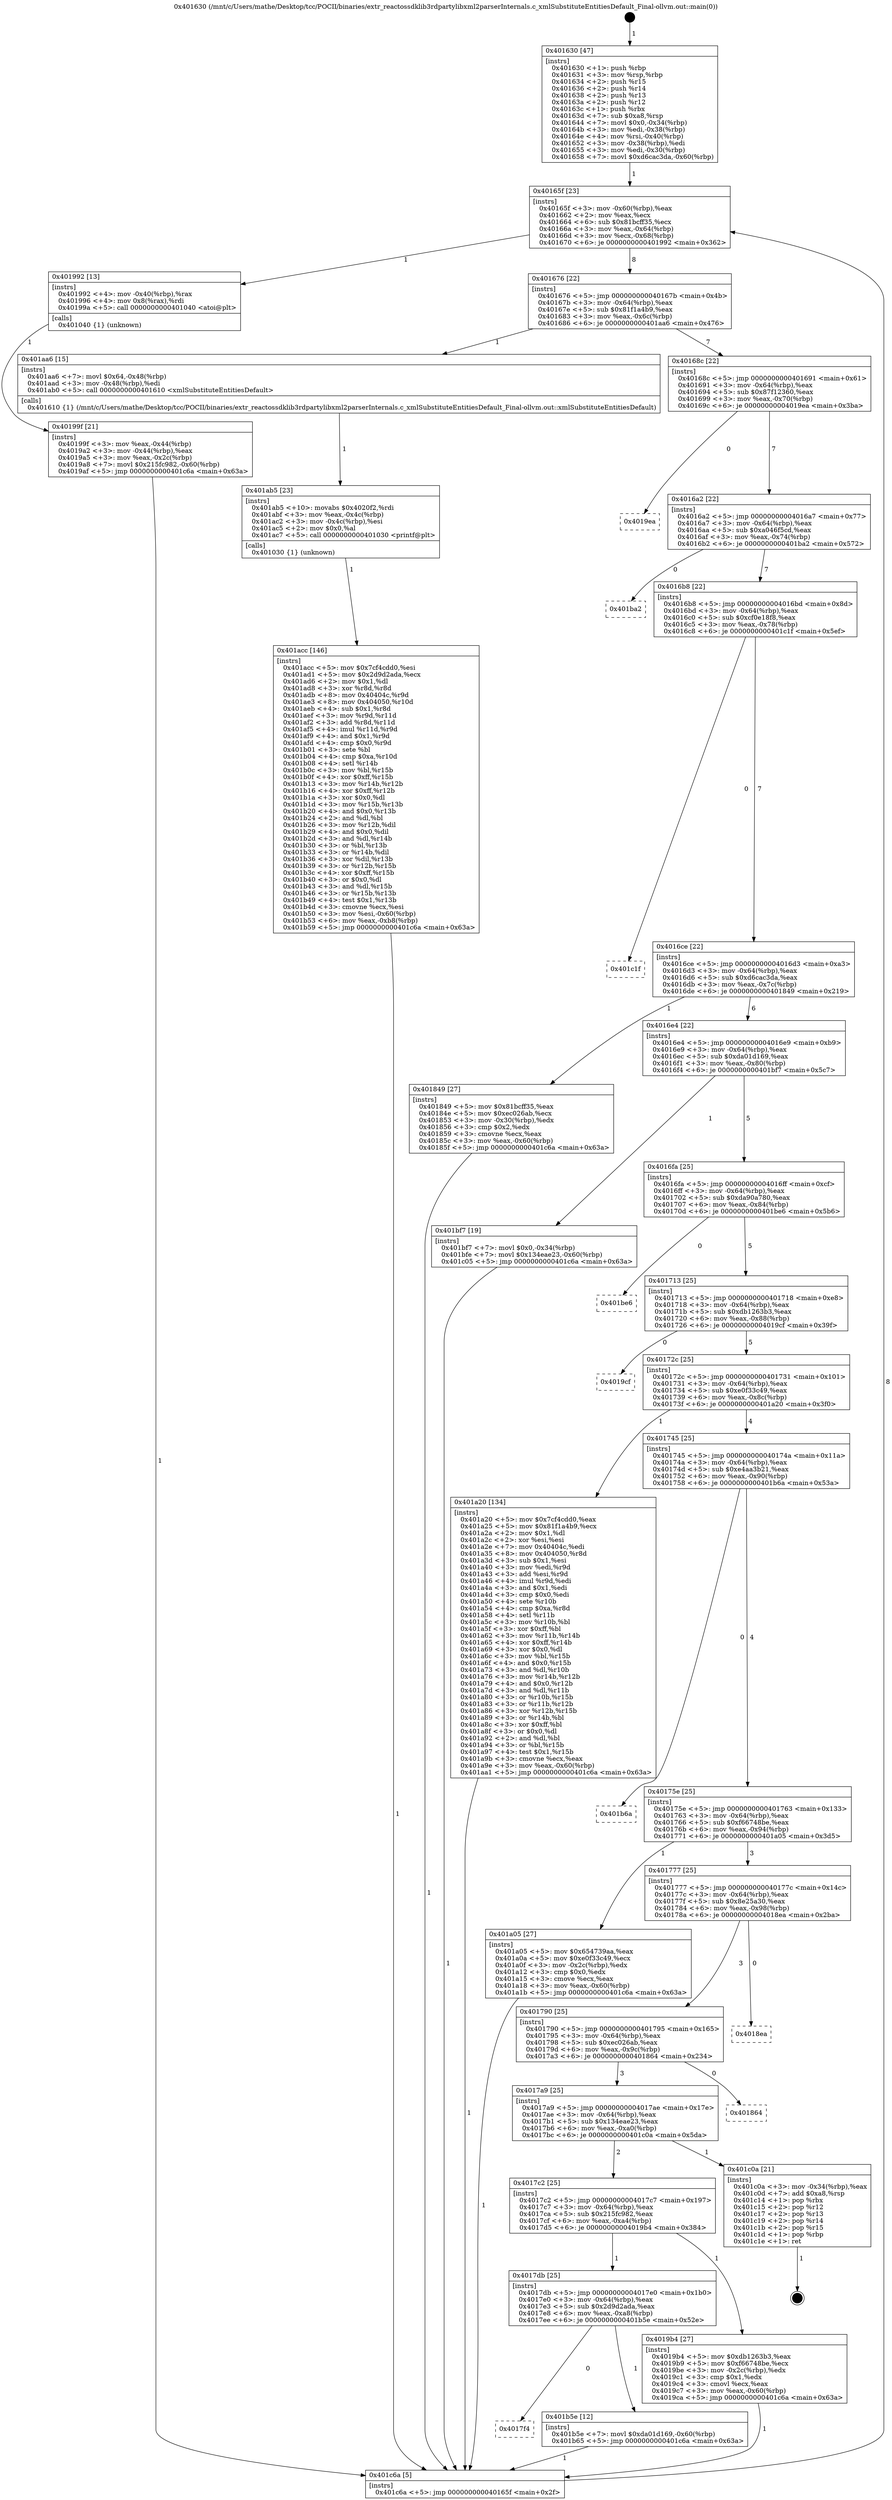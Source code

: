 digraph "0x401630" {
  label = "0x401630 (/mnt/c/Users/mathe/Desktop/tcc/POCII/binaries/extr_reactossdklib3rdpartylibxml2parserInternals.c_xmlSubstituteEntitiesDefault_Final-ollvm.out::main(0))"
  labelloc = "t"
  node[shape=record]

  Entry [label="",width=0.3,height=0.3,shape=circle,fillcolor=black,style=filled]
  "0x40165f" [label="{
     0x40165f [23]\l
     | [instrs]\l
     &nbsp;&nbsp;0x40165f \<+3\>: mov -0x60(%rbp),%eax\l
     &nbsp;&nbsp;0x401662 \<+2\>: mov %eax,%ecx\l
     &nbsp;&nbsp;0x401664 \<+6\>: sub $0x81bcff35,%ecx\l
     &nbsp;&nbsp;0x40166a \<+3\>: mov %eax,-0x64(%rbp)\l
     &nbsp;&nbsp;0x40166d \<+3\>: mov %ecx,-0x68(%rbp)\l
     &nbsp;&nbsp;0x401670 \<+6\>: je 0000000000401992 \<main+0x362\>\l
  }"]
  "0x401992" [label="{
     0x401992 [13]\l
     | [instrs]\l
     &nbsp;&nbsp;0x401992 \<+4\>: mov -0x40(%rbp),%rax\l
     &nbsp;&nbsp;0x401996 \<+4\>: mov 0x8(%rax),%rdi\l
     &nbsp;&nbsp;0x40199a \<+5\>: call 0000000000401040 \<atoi@plt\>\l
     | [calls]\l
     &nbsp;&nbsp;0x401040 \{1\} (unknown)\l
  }"]
  "0x401676" [label="{
     0x401676 [22]\l
     | [instrs]\l
     &nbsp;&nbsp;0x401676 \<+5\>: jmp 000000000040167b \<main+0x4b\>\l
     &nbsp;&nbsp;0x40167b \<+3\>: mov -0x64(%rbp),%eax\l
     &nbsp;&nbsp;0x40167e \<+5\>: sub $0x81f1a4b9,%eax\l
     &nbsp;&nbsp;0x401683 \<+3\>: mov %eax,-0x6c(%rbp)\l
     &nbsp;&nbsp;0x401686 \<+6\>: je 0000000000401aa6 \<main+0x476\>\l
  }"]
  Exit [label="",width=0.3,height=0.3,shape=circle,fillcolor=black,style=filled,peripheries=2]
  "0x401aa6" [label="{
     0x401aa6 [15]\l
     | [instrs]\l
     &nbsp;&nbsp;0x401aa6 \<+7\>: movl $0x64,-0x48(%rbp)\l
     &nbsp;&nbsp;0x401aad \<+3\>: mov -0x48(%rbp),%edi\l
     &nbsp;&nbsp;0x401ab0 \<+5\>: call 0000000000401610 \<xmlSubstituteEntitiesDefault\>\l
     | [calls]\l
     &nbsp;&nbsp;0x401610 \{1\} (/mnt/c/Users/mathe/Desktop/tcc/POCII/binaries/extr_reactossdklib3rdpartylibxml2parserInternals.c_xmlSubstituteEntitiesDefault_Final-ollvm.out::xmlSubstituteEntitiesDefault)\l
  }"]
  "0x40168c" [label="{
     0x40168c [22]\l
     | [instrs]\l
     &nbsp;&nbsp;0x40168c \<+5\>: jmp 0000000000401691 \<main+0x61\>\l
     &nbsp;&nbsp;0x401691 \<+3\>: mov -0x64(%rbp),%eax\l
     &nbsp;&nbsp;0x401694 \<+5\>: sub $0x87f12360,%eax\l
     &nbsp;&nbsp;0x401699 \<+3\>: mov %eax,-0x70(%rbp)\l
     &nbsp;&nbsp;0x40169c \<+6\>: je 00000000004019ea \<main+0x3ba\>\l
  }"]
  "0x4017f4" [label="{
     0x4017f4\l
  }", style=dashed]
  "0x4019ea" [label="{
     0x4019ea\l
  }", style=dashed]
  "0x4016a2" [label="{
     0x4016a2 [22]\l
     | [instrs]\l
     &nbsp;&nbsp;0x4016a2 \<+5\>: jmp 00000000004016a7 \<main+0x77\>\l
     &nbsp;&nbsp;0x4016a7 \<+3\>: mov -0x64(%rbp),%eax\l
     &nbsp;&nbsp;0x4016aa \<+5\>: sub $0xa046f5cd,%eax\l
     &nbsp;&nbsp;0x4016af \<+3\>: mov %eax,-0x74(%rbp)\l
     &nbsp;&nbsp;0x4016b2 \<+6\>: je 0000000000401ba2 \<main+0x572\>\l
  }"]
  "0x401b5e" [label="{
     0x401b5e [12]\l
     | [instrs]\l
     &nbsp;&nbsp;0x401b5e \<+7\>: movl $0xda01d169,-0x60(%rbp)\l
     &nbsp;&nbsp;0x401b65 \<+5\>: jmp 0000000000401c6a \<main+0x63a\>\l
  }"]
  "0x401ba2" [label="{
     0x401ba2\l
  }", style=dashed]
  "0x4016b8" [label="{
     0x4016b8 [22]\l
     | [instrs]\l
     &nbsp;&nbsp;0x4016b8 \<+5\>: jmp 00000000004016bd \<main+0x8d\>\l
     &nbsp;&nbsp;0x4016bd \<+3\>: mov -0x64(%rbp),%eax\l
     &nbsp;&nbsp;0x4016c0 \<+5\>: sub $0xcf0e18f8,%eax\l
     &nbsp;&nbsp;0x4016c5 \<+3\>: mov %eax,-0x78(%rbp)\l
     &nbsp;&nbsp;0x4016c8 \<+6\>: je 0000000000401c1f \<main+0x5ef\>\l
  }"]
  "0x401acc" [label="{
     0x401acc [146]\l
     | [instrs]\l
     &nbsp;&nbsp;0x401acc \<+5\>: mov $0x7cf4cdd0,%esi\l
     &nbsp;&nbsp;0x401ad1 \<+5\>: mov $0x2d9d2ada,%ecx\l
     &nbsp;&nbsp;0x401ad6 \<+2\>: mov $0x1,%dl\l
     &nbsp;&nbsp;0x401ad8 \<+3\>: xor %r8d,%r8d\l
     &nbsp;&nbsp;0x401adb \<+8\>: mov 0x40404c,%r9d\l
     &nbsp;&nbsp;0x401ae3 \<+8\>: mov 0x404050,%r10d\l
     &nbsp;&nbsp;0x401aeb \<+4\>: sub $0x1,%r8d\l
     &nbsp;&nbsp;0x401aef \<+3\>: mov %r9d,%r11d\l
     &nbsp;&nbsp;0x401af2 \<+3\>: add %r8d,%r11d\l
     &nbsp;&nbsp;0x401af5 \<+4\>: imul %r11d,%r9d\l
     &nbsp;&nbsp;0x401af9 \<+4\>: and $0x1,%r9d\l
     &nbsp;&nbsp;0x401afd \<+4\>: cmp $0x0,%r9d\l
     &nbsp;&nbsp;0x401b01 \<+3\>: sete %bl\l
     &nbsp;&nbsp;0x401b04 \<+4\>: cmp $0xa,%r10d\l
     &nbsp;&nbsp;0x401b08 \<+4\>: setl %r14b\l
     &nbsp;&nbsp;0x401b0c \<+3\>: mov %bl,%r15b\l
     &nbsp;&nbsp;0x401b0f \<+4\>: xor $0xff,%r15b\l
     &nbsp;&nbsp;0x401b13 \<+3\>: mov %r14b,%r12b\l
     &nbsp;&nbsp;0x401b16 \<+4\>: xor $0xff,%r12b\l
     &nbsp;&nbsp;0x401b1a \<+3\>: xor $0x0,%dl\l
     &nbsp;&nbsp;0x401b1d \<+3\>: mov %r15b,%r13b\l
     &nbsp;&nbsp;0x401b20 \<+4\>: and $0x0,%r13b\l
     &nbsp;&nbsp;0x401b24 \<+2\>: and %dl,%bl\l
     &nbsp;&nbsp;0x401b26 \<+3\>: mov %r12b,%dil\l
     &nbsp;&nbsp;0x401b29 \<+4\>: and $0x0,%dil\l
     &nbsp;&nbsp;0x401b2d \<+3\>: and %dl,%r14b\l
     &nbsp;&nbsp;0x401b30 \<+3\>: or %bl,%r13b\l
     &nbsp;&nbsp;0x401b33 \<+3\>: or %r14b,%dil\l
     &nbsp;&nbsp;0x401b36 \<+3\>: xor %dil,%r13b\l
     &nbsp;&nbsp;0x401b39 \<+3\>: or %r12b,%r15b\l
     &nbsp;&nbsp;0x401b3c \<+4\>: xor $0xff,%r15b\l
     &nbsp;&nbsp;0x401b40 \<+3\>: or $0x0,%dl\l
     &nbsp;&nbsp;0x401b43 \<+3\>: and %dl,%r15b\l
     &nbsp;&nbsp;0x401b46 \<+3\>: or %r15b,%r13b\l
     &nbsp;&nbsp;0x401b49 \<+4\>: test $0x1,%r13b\l
     &nbsp;&nbsp;0x401b4d \<+3\>: cmovne %ecx,%esi\l
     &nbsp;&nbsp;0x401b50 \<+3\>: mov %esi,-0x60(%rbp)\l
     &nbsp;&nbsp;0x401b53 \<+6\>: mov %eax,-0xb8(%rbp)\l
     &nbsp;&nbsp;0x401b59 \<+5\>: jmp 0000000000401c6a \<main+0x63a\>\l
  }"]
  "0x401c1f" [label="{
     0x401c1f\l
  }", style=dashed]
  "0x4016ce" [label="{
     0x4016ce [22]\l
     | [instrs]\l
     &nbsp;&nbsp;0x4016ce \<+5\>: jmp 00000000004016d3 \<main+0xa3\>\l
     &nbsp;&nbsp;0x4016d3 \<+3\>: mov -0x64(%rbp),%eax\l
     &nbsp;&nbsp;0x4016d6 \<+5\>: sub $0xd6cac3da,%eax\l
     &nbsp;&nbsp;0x4016db \<+3\>: mov %eax,-0x7c(%rbp)\l
     &nbsp;&nbsp;0x4016de \<+6\>: je 0000000000401849 \<main+0x219\>\l
  }"]
  "0x401ab5" [label="{
     0x401ab5 [23]\l
     | [instrs]\l
     &nbsp;&nbsp;0x401ab5 \<+10\>: movabs $0x4020f2,%rdi\l
     &nbsp;&nbsp;0x401abf \<+3\>: mov %eax,-0x4c(%rbp)\l
     &nbsp;&nbsp;0x401ac2 \<+3\>: mov -0x4c(%rbp),%esi\l
     &nbsp;&nbsp;0x401ac5 \<+2\>: mov $0x0,%al\l
     &nbsp;&nbsp;0x401ac7 \<+5\>: call 0000000000401030 \<printf@plt\>\l
     | [calls]\l
     &nbsp;&nbsp;0x401030 \{1\} (unknown)\l
  }"]
  "0x401849" [label="{
     0x401849 [27]\l
     | [instrs]\l
     &nbsp;&nbsp;0x401849 \<+5\>: mov $0x81bcff35,%eax\l
     &nbsp;&nbsp;0x40184e \<+5\>: mov $0xec026ab,%ecx\l
     &nbsp;&nbsp;0x401853 \<+3\>: mov -0x30(%rbp),%edx\l
     &nbsp;&nbsp;0x401856 \<+3\>: cmp $0x2,%edx\l
     &nbsp;&nbsp;0x401859 \<+3\>: cmovne %ecx,%eax\l
     &nbsp;&nbsp;0x40185c \<+3\>: mov %eax,-0x60(%rbp)\l
     &nbsp;&nbsp;0x40185f \<+5\>: jmp 0000000000401c6a \<main+0x63a\>\l
  }"]
  "0x4016e4" [label="{
     0x4016e4 [22]\l
     | [instrs]\l
     &nbsp;&nbsp;0x4016e4 \<+5\>: jmp 00000000004016e9 \<main+0xb9\>\l
     &nbsp;&nbsp;0x4016e9 \<+3\>: mov -0x64(%rbp),%eax\l
     &nbsp;&nbsp;0x4016ec \<+5\>: sub $0xda01d169,%eax\l
     &nbsp;&nbsp;0x4016f1 \<+3\>: mov %eax,-0x80(%rbp)\l
     &nbsp;&nbsp;0x4016f4 \<+6\>: je 0000000000401bf7 \<main+0x5c7\>\l
  }"]
  "0x401c6a" [label="{
     0x401c6a [5]\l
     | [instrs]\l
     &nbsp;&nbsp;0x401c6a \<+5\>: jmp 000000000040165f \<main+0x2f\>\l
  }"]
  "0x401630" [label="{
     0x401630 [47]\l
     | [instrs]\l
     &nbsp;&nbsp;0x401630 \<+1\>: push %rbp\l
     &nbsp;&nbsp;0x401631 \<+3\>: mov %rsp,%rbp\l
     &nbsp;&nbsp;0x401634 \<+2\>: push %r15\l
     &nbsp;&nbsp;0x401636 \<+2\>: push %r14\l
     &nbsp;&nbsp;0x401638 \<+2\>: push %r13\l
     &nbsp;&nbsp;0x40163a \<+2\>: push %r12\l
     &nbsp;&nbsp;0x40163c \<+1\>: push %rbx\l
     &nbsp;&nbsp;0x40163d \<+7\>: sub $0xa8,%rsp\l
     &nbsp;&nbsp;0x401644 \<+7\>: movl $0x0,-0x34(%rbp)\l
     &nbsp;&nbsp;0x40164b \<+3\>: mov %edi,-0x38(%rbp)\l
     &nbsp;&nbsp;0x40164e \<+4\>: mov %rsi,-0x40(%rbp)\l
     &nbsp;&nbsp;0x401652 \<+3\>: mov -0x38(%rbp),%edi\l
     &nbsp;&nbsp;0x401655 \<+3\>: mov %edi,-0x30(%rbp)\l
     &nbsp;&nbsp;0x401658 \<+7\>: movl $0xd6cac3da,-0x60(%rbp)\l
  }"]
  "0x40199f" [label="{
     0x40199f [21]\l
     | [instrs]\l
     &nbsp;&nbsp;0x40199f \<+3\>: mov %eax,-0x44(%rbp)\l
     &nbsp;&nbsp;0x4019a2 \<+3\>: mov -0x44(%rbp),%eax\l
     &nbsp;&nbsp;0x4019a5 \<+3\>: mov %eax,-0x2c(%rbp)\l
     &nbsp;&nbsp;0x4019a8 \<+7\>: movl $0x215fc982,-0x60(%rbp)\l
     &nbsp;&nbsp;0x4019af \<+5\>: jmp 0000000000401c6a \<main+0x63a\>\l
  }"]
  "0x4017db" [label="{
     0x4017db [25]\l
     | [instrs]\l
     &nbsp;&nbsp;0x4017db \<+5\>: jmp 00000000004017e0 \<main+0x1b0\>\l
     &nbsp;&nbsp;0x4017e0 \<+3\>: mov -0x64(%rbp),%eax\l
     &nbsp;&nbsp;0x4017e3 \<+5\>: sub $0x2d9d2ada,%eax\l
     &nbsp;&nbsp;0x4017e8 \<+6\>: mov %eax,-0xa8(%rbp)\l
     &nbsp;&nbsp;0x4017ee \<+6\>: je 0000000000401b5e \<main+0x52e\>\l
  }"]
  "0x401bf7" [label="{
     0x401bf7 [19]\l
     | [instrs]\l
     &nbsp;&nbsp;0x401bf7 \<+7\>: movl $0x0,-0x34(%rbp)\l
     &nbsp;&nbsp;0x401bfe \<+7\>: movl $0x134eae23,-0x60(%rbp)\l
     &nbsp;&nbsp;0x401c05 \<+5\>: jmp 0000000000401c6a \<main+0x63a\>\l
  }"]
  "0x4016fa" [label="{
     0x4016fa [25]\l
     | [instrs]\l
     &nbsp;&nbsp;0x4016fa \<+5\>: jmp 00000000004016ff \<main+0xcf\>\l
     &nbsp;&nbsp;0x4016ff \<+3\>: mov -0x64(%rbp),%eax\l
     &nbsp;&nbsp;0x401702 \<+5\>: sub $0xda90a780,%eax\l
     &nbsp;&nbsp;0x401707 \<+6\>: mov %eax,-0x84(%rbp)\l
     &nbsp;&nbsp;0x40170d \<+6\>: je 0000000000401be6 \<main+0x5b6\>\l
  }"]
  "0x4019b4" [label="{
     0x4019b4 [27]\l
     | [instrs]\l
     &nbsp;&nbsp;0x4019b4 \<+5\>: mov $0xdb1263b3,%eax\l
     &nbsp;&nbsp;0x4019b9 \<+5\>: mov $0xf66748be,%ecx\l
     &nbsp;&nbsp;0x4019be \<+3\>: mov -0x2c(%rbp),%edx\l
     &nbsp;&nbsp;0x4019c1 \<+3\>: cmp $0x1,%edx\l
     &nbsp;&nbsp;0x4019c4 \<+3\>: cmovl %ecx,%eax\l
     &nbsp;&nbsp;0x4019c7 \<+3\>: mov %eax,-0x60(%rbp)\l
     &nbsp;&nbsp;0x4019ca \<+5\>: jmp 0000000000401c6a \<main+0x63a\>\l
  }"]
  "0x401be6" [label="{
     0x401be6\l
  }", style=dashed]
  "0x401713" [label="{
     0x401713 [25]\l
     | [instrs]\l
     &nbsp;&nbsp;0x401713 \<+5\>: jmp 0000000000401718 \<main+0xe8\>\l
     &nbsp;&nbsp;0x401718 \<+3\>: mov -0x64(%rbp),%eax\l
     &nbsp;&nbsp;0x40171b \<+5\>: sub $0xdb1263b3,%eax\l
     &nbsp;&nbsp;0x401720 \<+6\>: mov %eax,-0x88(%rbp)\l
     &nbsp;&nbsp;0x401726 \<+6\>: je 00000000004019cf \<main+0x39f\>\l
  }"]
  "0x4017c2" [label="{
     0x4017c2 [25]\l
     | [instrs]\l
     &nbsp;&nbsp;0x4017c2 \<+5\>: jmp 00000000004017c7 \<main+0x197\>\l
     &nbsp;&nbsp;0x4017c7 \<+3\>: mov -0x64(%rbp),%eax\l
     &nbsp;&nbsp;0x4017ca \<+5\>: sub $0x215fc982,%eax\l
     &nbsp;&nbsp;0x4017cf \<+6\>: mov %eax,-0xa4(%rbp)\l
     &nbsp;&nbsp;0x4017d5 \<+6\>: je 00000000004019b4 \<main+0x384\>\l
  }"]
  "0x4019cf" [label="{
     0x4019cf\l
  }", style=dashed]
  "0x40172c" [label="{
     0x40172c [25]\l
     | [instrs]\l
     &nbsp;&nbsp;0x40172c \<+5\>: jmp 0000000000401731 \<main+0x101\>\l
     &nbsp;&nbsp;0x401731 \<+3\>: mov -0x64(%rbp),%eax\l
     &nbsp;&nbsp;0x401734 \<+5\>: sub $0xe0f33c49,%eax\l
     &nbsp;&nbsp;0x401739 \<+6\>: mov %eax,-0x8c(%rbp)\l
     &nbsp;&nbsp;0x40173f \<+6\>: je 0000000000401a20 \<main+0x3f0\>\l
  }"]
  "0x401c0a" [label="{
     0x401c0a [21]\l
     | [instrs]\l
     &nbsp;&nbsp;0x401c0a \<+3\>: mov -0x34(%rbp),%eax\l
     &nbsp;&nbsp;0x401c0d \<+7\>: add $0xa8,%rsp\l
     &nbsp;&nbsp;0x401c14 \<+1\>: pop %rbx\l
     &nbsp;&nbsp;0x401c15 \<+2\>: pop %r12\l
     &nbsp;&nbsp;0x401c17 \<+2\>: pop %r13\l
     &nbsp;&nbsp;0x401c19 \<+2\>: pop %r14\l
     &nbsp;&nbsp;0x401c1b \<+2\>: pop %r15\l
     &nbsp;&nbsp;0x401c1d \<+1\>: pop %rbp\l
     &nbsp;&nbsp;0x401c1e \<+1\>: ret\l
  }"]
  "0x401a20" [label="{
     0x401a20 [134]\l
     | [instrs]\l
     &nbsp;&nbsp;0x401a20 \<+5\>: mov $0x7cf4cdd0,%eax\l
     &nbsp;&nbsp;0x401a25 \<+5\>: mov $0x81f1a4b9,%ecx\l
     &nbsp;&nbsp;0x401a2a \<+2\>: mov $0x1,%dl\l
     &nbsp;&nbsp;0x401a2c \<+2\>: xor %esi,%esi\l
     &nbsp;&nbsp;0x401a2e \<+7\>: mov 0x40404c,%edi\l
     &nbsp;&nbsp;0x401a35 \<+8\>: mov 0x404050,%r8d\l
     &nbsp;&nbsp;0x401a3d \<+3\>: sub $0x1,%esi\l
     &nbsp;&nbsp;0x401a40 \<+3\>: mov %edi,%r9d\l
     &nbsp;&nbsp;0x401a43 \<+3\>: add %esi,%r9d\l
     &nbsp;&nbsp;0x401a46 \<+4\>: imul %r9d,%edi\l
     &nbsp;&nbsp;0x401a4a \<+3\>: and $0x1,%edi\l
     &nbsp;&nbsp;0x401a4d \<+3\>: cmp $0x0,%edi\l
     &nbsp;&nbsp;0x401a50 \<+4\>: sete %r10b\l
     &nbsp;&nbsp;0x401a54 \<+4\>: cmp $0xa,%r8d\l
     &nbsp;&nbsp;0x401a58 \<+4\>: setl %r11b\l
     &nbsp;&nbsp;0x401a5c \<+3\>: mov %r10b,%bl\l
     &nbsp;&nbsp;0x401a5f \<+3\>: xor $0xff,%bl\l
     &nbsp;&nbsp;0x401a62 \<+3\>: mov %r11b,%r14b\l
     &nbsp;&nbsp;0x401a65 \<+4\>: xor $0xff,%r14b\l
     &nbsp;&nbsp;0x401a69 \<+3\>: xor $0x0,%dl\l
     &nbsp;&nbsp;0x401a6c \<+3\>: mov %bl,%r15b\l
     &nbsp;&nbsp;0x401a6f \<+4\>: and $0x0,%r15b\l
     &nbsp;&nbsp;0x401a73 \<+3\>: and %dl,%r10b\l
     &nbsp;&nbsp;0x401a76 \<+3\>: mov %r14b,%r12b\l
     &nbsp;&nbsp;0x401a79 \<+4\>: and $0x0,%r12b\l
     &nbsp;&nbsp;0x401a7d \<+3\>: and %dl,%r11b\l
     &nbsp;&nbsp;0x401a80 \<+3\>: or %r10b,%r15b\l
     &nbsp;&nbsp;0x401a83 \<+3\>: or %r11b,%r12b\l
     &nbsp;&nbsp;0x401a86 \<+3\>: xor %r12b,%r15b\l
     &nbsp;&nbsp;0x401a89 \<+3\>: or %r14b,%bl\l
     &nbsp;&nbsp;0x401a8c \<+3\>: xor $0xff,%bl\l
     &nbsp;&nbsp;0x401a8f \<+3\>: or $0x0,%dl\l
     &nbsp;&nbsp;0x401a92 \<+2\>: and %dl,%bl\l
     &nbsp;&nbsp;0x401a94 \<+3\>: or %bl,%r15b\l
     &nbsp;&nbsp;0x401a97 \<+4\>: test $0x1,%r15b\l
     &nbsp;&nbsp;0x401a9b \<+3\>: cmovne %ecx,%eax\l
     &nbsp;&nbsp;0x401a9e \<+3\>: mov %eax,-0x60(%rbp)\l
     &nbsp;&nbsp;0x401aa1 \<+5\>: jmp 0000000000401c6a \<main+0x63a\>\l
  }"]
  "0x401745" [label="{
     0x401745 [25]\l
     | [instrs]\l
     &nbsp;&nbsp;0x401745 \<+5\>: jmp 000000000040174a \<main+0x11a\>\l
     &nbsp;&nbsp;0x40174a \<+3\>: mov -0x64(%rbp),%eax\l
     &nbsp;&nbsp;0x40174d \<+5\>: sub $0xe4aa3b21,%eax\l
     &nbsp;&nbsp;0x401752 \<+6\>: mov %eax,-0x90(%rbp)\l
     &nbsp;&nbsp;0x401758 \<+6\>: je 0000000000401b6a \<main+0x53a\>\l
  }"]
  "0x4017a9" [label="{
     0x4017a9 [25]\l
     | [instrs]\l
     &nbsp;&nbsp;0x4017a9 \<+5\>: jmp 00000000004017ae \<main+0x17e\>\l
     &nbsp;&nbsp;0x4017ae \<+3\>: mov -0x64(%rbp),%eax\l
     &nbsp;&nbsp;0x4017b1 \<+5\>: sub $0x134eae23,%eax\l
     &nbsp;&nbsp;0x4017b6 \<+6\>: mov %eax,-0xa0(%rbp)\l
     &nbsp;&nbsp;0x4017bc \<+6\>: je 0000000000401c0a \<main+0x5da\>\l
  }"]
  "0x401b6a" [label="{
     0x401b6a\l
  }", style=dashed]
  "0x40175e" [label="{
     0x40175e [25]\l
     | [instrs]\l
     &nbsp;&nbsp;0x40175e \<+5\>: jmp 0000000000401763 \<main+0x133\>\l
     &nbsp;&nbsp;0x401763 \<+3\>: mov -0x64(%rbp),%eax\l
     &nbsp;&nbsp;0x401766 \<+5\>: sub $0xf66748be,%eax\l
     &nbsp;&nbsp;0x40176b \<+6\>: mov %eax,-0x94(%rbp)\l
     &nbsp;&nbsp;0x401771 \<+6\>: je 0000000000401a05 \<main+0x3d5\>\l
  }"]
  "0x401864" [label="{
     0x401864\l
  }", style=dashed]
  "0x401a05" [label="{
     0x401a05 [27]\l
     | [instrs]\l
     &nbsp;&nbsp;0x401a05 \<+5\>: mov $0x654739aa,%eax\l
     &nbsp;&nbsp;0x401a0a \<+5\>: mov $0xe0f33c49,%ecx\l
     &nbsp;&nbsp;0x401a0f \<+3\>: mov -0x2c(%rbp),%edx\l
     &nbsp;&nbsp;0x401a12 \<+3\>: cmp $0x0,%edx\l
     &nbsp;&nbsp;0x401a15 \<+3\>: cmove %ecx,%eax\l
     &nbsp;&nbsp;0x401a18 \<+3\>: mov %eax,-0x60(%rbp)\l
     &nbsp;&nbsp;0x401a1b \<+5\>: jmp 0000000000401c6a \<main+0x63a\>\l
  }"]
  "0x401777" [label="{
     0x401777 [25]\l
     | [instrs]\l
     &nbsp;&nbsp;0x401777 \<+5\>: jmp 000000000040177c \<main+0x14c\>\l
     &nbsp;&nbsp;0x40177c \<+3\>: mov -0x64(%rbp),%eax\l
     &nbsp;&nbsp;0x40177f \<+5\>: sub $0x8e25a30,%eax\l
     &nbsp;&nbsp;0x401784 \<+6\>: mov %eax,-0x98(%rbp)\l
     &nbsp;&nbsp;0x40178a \<+6\>: je 00000000004018ea \<main+0x2ba\>\l
  }"]
  "0x401790" [label="{
     0x401790 [25]\l
     | [instrs]\l
     &nbsp;&nbsp;0x401790 \<+5\>: jmp 0000000000401795 \<main+0x165\>\l
     &nbsp;&nbsp;0x401795 \<+3\>: mov -0x64(%rbp),%eax\l
     &nbsp;&nbsp;0x401798 \<+5\>: sub $0xec026ab,%eax\l
     &nbsp;&nbsp;0x40179d \<+6\>: mov %eax,-0x9c(%rbp)\l
     &nbsp;&nbsp;0x4017a3 \<+6\>: je 0000000000401864 \<main+0x234\>\l
  }"]
  "0x4018ea" [label="{
     0x4018ea\l
  }", style=dashed]
  Entry -> "0x401630" [label=" 1"]
  "0x40165f" -> "0x401992" [label=" 1"]
  "0x40165f" -> "0x401676" [label=" 8"]
  "0x401c0a" -> Exit [label=" 1"]
  "0x401676" -> "0x401aa6" [label=" 1"]
  "0x401676" -> "0x40168c" [label=" 7"]
  "0x401bf7" -> "0x401c6a" [label=" 1"]
  "0x40168c" -> "0x4019ea" [label=" 0"]
  "0x40168c" -> "0x4016a2" [label=" 7"]
  "0x401b5e" -> "0x401c6a" [label=" 1"]
  "0x4016a2" -> "0x401ba2" [label=" 0"]
  "0x4016a2" -> "0x4016b8" [label=" 7"]
  "0x4017db" -> "0x4017f4" [label=" 0"]
  "0x4016b8" -> "0x401c1f" [label=" 0"]
  "0x4016b8" -> "0x4016ce" [label=" 7"]
  "0x4017db" -> "0x401b5e" [label=" 1"]
  "0x4016ce" -> "0x401849" [label=" 1"]
  "0x4016ce" -> "0x4016e4" [label=" 6"]
  "0x401849" -> "0x401c6a" [label=" 1"]
  "0x401630" -> "0x40165f" [label=" 1"]
  "0x401c6a" -> "0x40165f" [label=" 8"]
  "0x401992" -> "0x40199f" [label=" 1"]
  "0x40199f" -> "0x401c6a" [label=" 1"]
  "0x401acc" -> "0x401c6a" [label=" 1"]
  "0x4016e4" -> "0x401bf7" [label=" 1"]
  "0x4016e4" -> "0x4016fa" [label=" 5"]
  "0x401ab5" -> "0x401acc" [label=" 1"]
  "0x4016fa" -> "0x401be6" [label=" 0"]
  "0x4016fa" -> "0x401713" [label=" 5"]
  "0x401aa6" -> "0x401ab5" [label=" 1"]
  "0x401713" -> "0x4019cf" [label=" 0"]
  "0x401713" -> "0x40172c" [label=" 5"]
  "0x401a05" -> "0x401c6a" [label=" 1"]
  "0x40172c" -> "0x401a20" [label=" 1"]
  "0x40172c" -> "0x401745" [label=" 4"]
  "0x4019b4" -> "0x401c6a" [label=" 1"]
  "0x401745" -> "0x401b6a" [label=" 0"]
  "0x401745" -> "0x40175e" [label=" 4"]
  "0x4017c2" -> "0x4019b4" [label=" 1"]
  "0x40175e" -> "0x401a05" [label=" 1"]
  "0x40175e" -> "0x401777" [label=" 3"]
  "0x401a20" -> "0x401c6a" [label=" 1"]
  "0x401777" -> "0x4018ea" [label=" 0"]
  "0x401777" -> "0x401790" [label=" 3"]
  "0x4017a9" -> "0x4017c2" [label=" 2"]
  "0x401790" -> "0x401864" [label=" 0"]
  "0x401790" -> "0x4017a9" [label=" 3"]
  "0x4017c2" -> "0x4017db" [label=" 1"]
  "0x4017a9" -> "0x401c0a" [label=" 1"]
}
